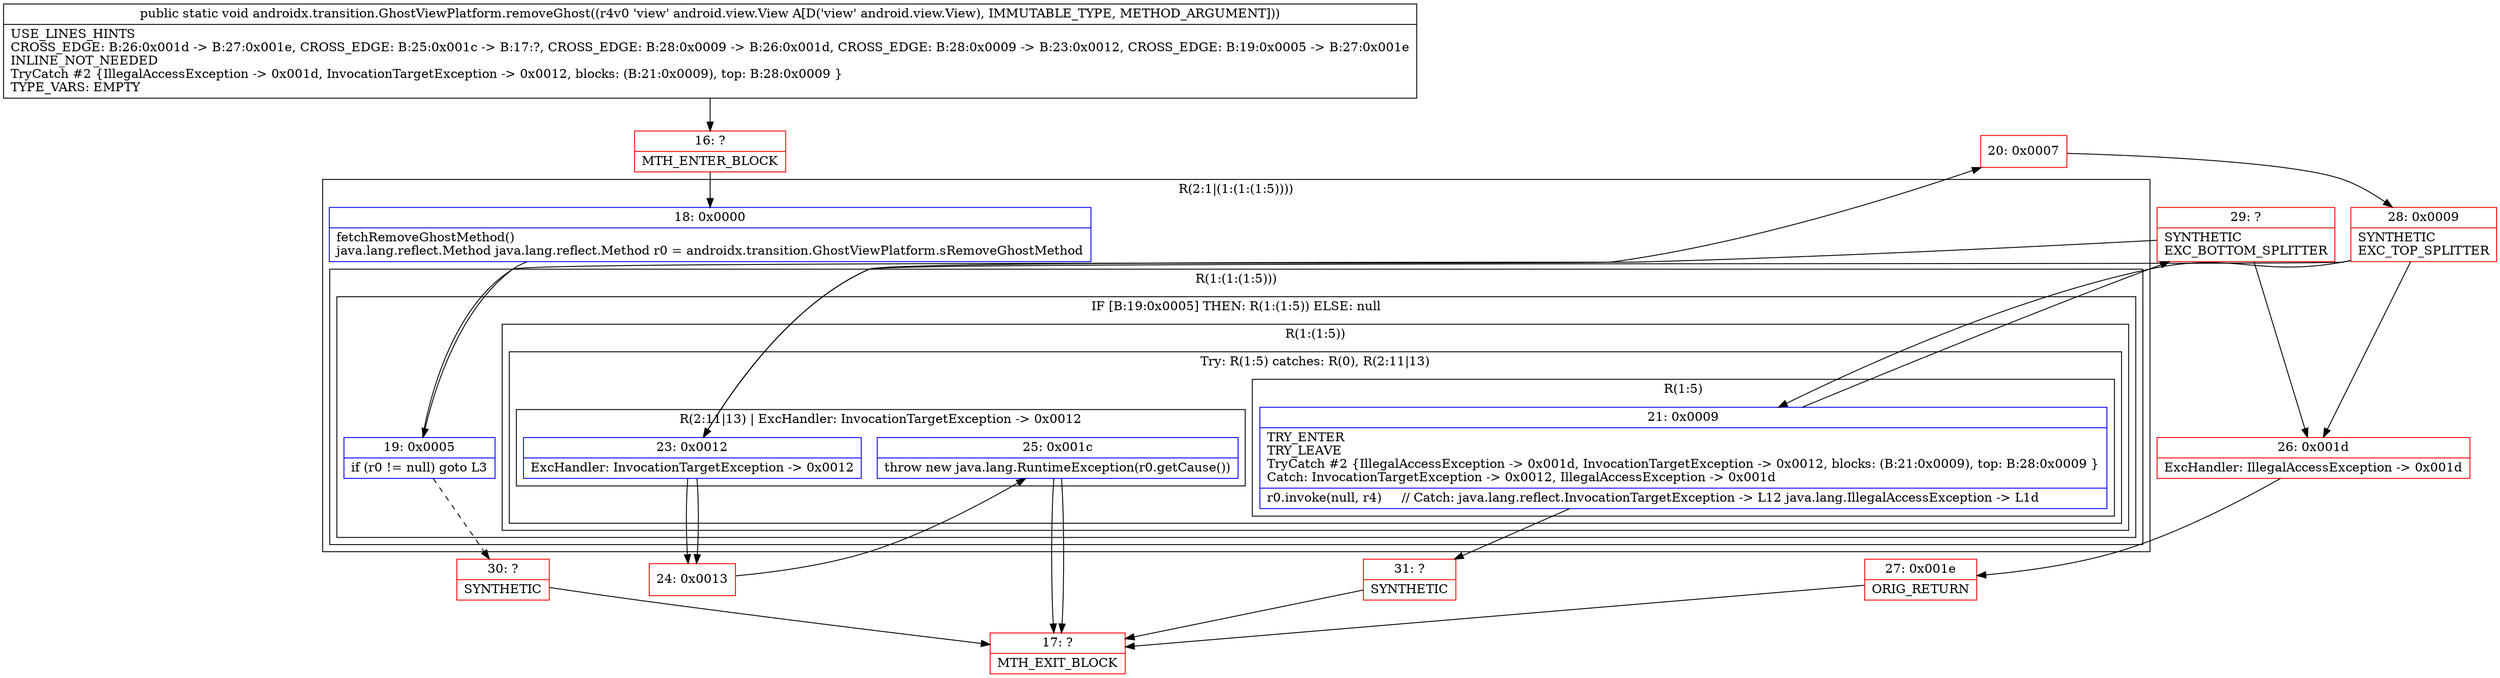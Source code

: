 digraph "CFG forandroidx.transition.GhostViewPlatform.removeGhost(Landroid\/view\/View;)V" {
subgraph cluster_Region_1513011207 {
label = "R(2:1|(1:(1:(1:5))))";
node [shape=record,color=blue];
Node_18 [shape=record,label="{18\:\ 0x0000|fetchRemoveGhostMethod()\ljava.lang.reflect.Method java.lang.reflect.Method r0 = androidx.transition.GhostViewPlatform.sRemoveGhostMethod\l}"];
subgraph cluster_Region_946607819 {
label = "R(1:(1:(1:5)))";
node [shape=record,color=blue];
subgraph cluster_IfRegion_813678653 {
label = "IF [B:19:0x0005] THEN: R(1:(1:5)) ELSE: null";
node [shape=record,color=blue];
Node_19 [shape=record,label="{19\:\ 0x0005|if (r0 != null) goto L3\l}"];
subgraph cluster_Region_622229961 {
label = "R(1:(1:5))";
node [shape=record,color=blue];
subgraph cluster_TryCatchRegion_970283992 {
label = "Try: R(1:5) catches: R(0), R(2:11|13)";
node [shape=record,color=blue];
subgraph cluster_Region_1570258193 {
label = "R(1:5)";
node [shape=record,color=blue];
Node_21 [shape=record,label="{21\:\ 0x0009|TRY_ENTER\lTRY_LEAVE\lTryCatch #2 \{IllegalAccessException \-\> 0x001d, InvocationTargetException \-\> 0x0012, blocks: (B:21:0x0009), top: B:28:0x0009 \}\lCatch: InvocationTargetException \-\> 0x0012, IllegalAccessException \-\> 0x001d\l|r0.invoke(null, r4)     \/\/ Catch: java.lang.reflect.InvocationTargetException \-\> L12 java.lang.IllegalAccessException \-\> L1d\l}"];
}
subgraph cluster_Region_1018207595 {
label = "R(0) | ExcHandler: IllegalAccessException \-\> 0x001d\l";
node [shape=record,color=blue];
}
subgraph cluster_Region_1689394808 {
label = "R(2:11|13) | ExcHandler: InvocationTargetException \-\> 0x0012\l";
node [shape=record,color=blue];
Node_23 [shape=record,label="{23\:\ 0x0012|ExcHandler: InvocationTargetException \-\> 0x0012\l}"];
Node_25 [shape=record,label="{25\:\ 0x001c|throw new java.lang.RuntimeException(r0.getCause())\l}"];
}
}
}
}
}
}
subgraph cluster_Region_1018207595 {
label = "R(0) | ExcHandler: IllegalAccessException \-\> 0x001d\l";
node [shape=record,color=blue];
}
subgraph cluster_Region_1689394808 {
label = "R(2:11|13) | ExcHandler: InvocationTargetException \-\> 0x0012\l";
node [shape=record,color=blue];
Node_23 [shape=record,label="{23\:\ 0x0012|ExcHandler: InvocationTargetException \-\> 0x0012\l}"];
Node_25 [shape=record,label="{25\:\ 0x001c|throw new java.lang.RuntimeException(r0.getCause())\l}"];
}
Node_16 [shape=record,color=red,label="{16\:\ ?|MTH_ENTER_BLOCK\l}"];
Node_20 [shape=record,color=red,label="{20\:\ 0x0007}"];
Node_28 [shape=record,color=red,label="{28\:\ 0x0009|SYNTHETIC\lEXC_TOP_SPLITTER\l}"];
Node_29 [shape=record,color=red,label="{29\:\ ?|SYNTHETIC\lEXC_BOTTOM_SPLITTER\l}"];
Node_31 [shape=record,color=red,label="{31\:\ ?|SYNTHETIC\l}"];
Node_17 [shape=record,color=red,label="{17\:\ ?|MTH_EXIT_BLOCK\l}"];
Node_26 [shape=record,color=red,label="{26\:\ 0x001d|ExcHandler: IllegalAccessException \-\> 0x001d\l}"];
Node_27 [shape=record,color=red,label="{27\:\ 0x001e|ORIG_RETURN\l}"];
Node_24 [shape=record,color=red,label="{24\:\ 0x0013}"];
Node_30 [shape=record,color=red,label="{30\:\ ?|SYNTHETIC\l}"];
MethodNode[shape=record,label="{public static void androidx.transition.GhostViewPlatform.removeGhost((r4v0 'view' android.view.View A[D('view' android.view.View), IMMUTABLE_TYPE, METHOD_ARGUMENT]))  | USE_LINES_HINTS\lCROSS_EDGE: B:26:0x001d \-\> B:27:0x001e, CROSS_EDGE: B:25:0x001c \-\> B:17:?, CROSS_EDGE: B:28:0x0009 \-\> B:26:0x001d, CROSS_EDGE: B:28:0x0009 \-\> B:23:0x0012, CROSS_EDGE: B:19:0x0005 \-\> B:27:0x001e\lINLINE_NOT_NEEDED\lTryCatch #2 \{IllegalAccessException \-\> 0x001d, InvocationTargetException \-\> 0x0012, blocks: (B:21:0x0009), top: B:28:0x0009 \}\lTYPE_VARS: EMPTY\l}"];
MethodNode -> Node_16;Node_18 -> Node_19;
Node_19 -> Node_20;
Node_19 -> Node_30[style=dashed];
Node_21 -> Node_29;
Node_21 -> Node_31;
Node_23 -> Node_24;
Node_25 -> Node_17;
Node_23 -> Node_24;
Node_25 -> Node_17;
Node_16 -> Node_18;
Node_20 -> Node_28;
Node_28 -> Node_21;
Node_28 -> Node_26;
Node_28 -> Node_23;
Node_29 -> Node_26;
Node_29 -> Node_23;
Node_31 -> Node_17;
Node_26 -> Node_27;
Node_27 -> Node_17;
Node_24 -> Node_25;
Node_30 -> Node_17;
}

